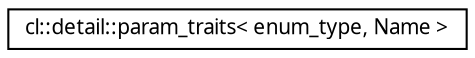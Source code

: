 digraph G
{
  edge [fontname="FreeSans.ttf",fontsize="10",labelfontname="FreeSans.ttf",labelfontsize="10"];
  node [fontname="FreeSans.ttf",fontsize="10",shape=record];
  rankdir=LR;
  Node1 [label="cl::detail::param_traits\< enum_type, Name \>",height=0.2,width=0.4,color="black", fillcolor="white", style="filled",URL="$structcl_1_1detail_1_1param__traits.html"];
}
